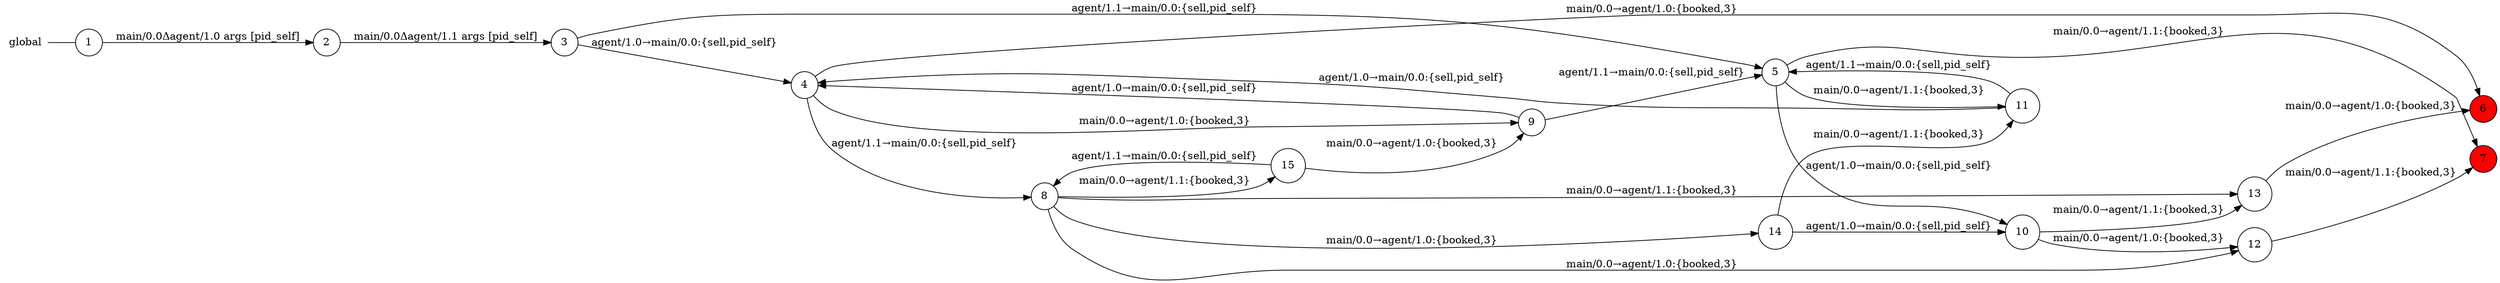 digraph global {
	rankdir="LR";
	n_0 [label="global", shape="plaintext"];
	n_1 [id="14", shape=circle, label="14"];
	n_2 [id="9", shape=circle, label="9"];
	n_3 [id="8", shape=circle, label="8"];
	n_4 [id="1", shape=circle, label="1"];
	n_0 -> n_4 [arrowhead=none];
	n_5 [id="7", shape=circle, label="7", fillcolor="#FF0000FF", style=filled];
	n_6 [id="4", shape=circle, label="4"];
	n_7 [id="6", shape=circle, label="6", fillcolor="#FF0000FF", style=filled];
	n_8 [id="3", shape=circle, label="3"];
	n_9 [id="12", shape=circle, label="12"];
	n_10 [id="2", shape=circle, label="2"];
	n_11 [id="11", shape=circle, label="11"];
	n_12 [id="15", shape=circle, label="15"];
	n_13 [id="10", shape=circle, label="10"];
	n_14 [id="13", shape=circle, label="13"];
	n_15 [id="5", shape=circle, label="5"];

	n_3 -> n_14 [id="[$e|11]", label="main/0.0→agent/1.1:{booked,3}"];
	n_2 -> n_15 [id="[$e|12]", label="agent/1.1→main/0.0:{sell,pid_self}"];
	n_12 -> n_3 [id="[$e|24]", label="agent/1.1→main/0.0:{sell,pid_self}"];
	n_14 -> n_7 [id="[$e|21]", label="main/0.0→agent/1.0:{booked,3}"];
	n_6 -> n_3 [id="[$e|6]", label="agent/1.1→main/0.0:{sell,pid_self}"];
	n_15 -> n_13 [id="[$e|8]", label="agent/1.0→main/0.0:{sell,pid_self}"];
	n_3 -> n_1 [id="[$e|18]", label="main/0.0→agent/1.0:{booked,3}"];
	n_4 -> n_10 [id="[$e|0]", label="main/0.0Δagent/1.0 args [pid_self]"];
	n_11 -> n_15 [id="[$e|17]", label="agent/1.1→main/0.0:{sell,pid_self}"];
	n_3 -> n_12 [id="[$e|19]", label="main/0.0→agent/1.1:{booked,3}"];
	n_15 -> n_11 [id="[$e|9]", label="main/0.0→agent/1.1:{booked,3}"];
	n_13 -> n_9 [id="[$e|14]", label="main/0.0→agent/1.0:{booked,3}"];
	n_6 -> n_7 [id="[$e|4]", label="main/0.0→agent/1.0:{booked,3}"];
	n_15 -> n_5 [id="[$e|5]", label="main/0.0→agent/1.1:{booked,3}"];
	n_1 -> n_11 [id="[$e|23]", label="main/0.0→agent/1.1:{booked,3}"];
	n_10 -> n_8 [id="[$e|1]", label="main/0.0Δagent/1.1 args [pid_self]"];
	n_9 -> n_5 [id="[$e|20]", label="main/0.0→agent/1.1:{booked,3}"];
	n_11 -> n_6 [id="[$e|16]", label="agent/1.0→main/0.0:{sell,pid_self}"];
	n_3 -> n_9 [id="[$e|10]", label="main/0.0→agent/1.0:{booked,3}"];
	n_8 -> n_15 [id="[$e|3]", label="agent/1.1→main/0.0:{sell,pid_self}"];
	n_6 -> n_2 [id="[$e|7]", label="main/0.0→agent/1.0:{booked,3}"];
	n_2 -> n_6 [id="[$e|13]", label="agent/1.0→main/0.0:{sell,pid_self}"];
	n_12 -> n_2 [id="[$e|25]", label="main/0.0→agent/1.0:{booked,3}"];
	n_8 -> n_6 [id="[$e|2]", label="agent/1.0→main/0.0:{sell,pid_self}"];
	n_1 -> n_13 [id="[$e|22]", label="agent/1.0→main/0.0:{sell,pid_self}"];
	n_13 -> n_14 [id="[$e|15]", label="main/0.0→agent/1.1:{booked,3}"];
}
